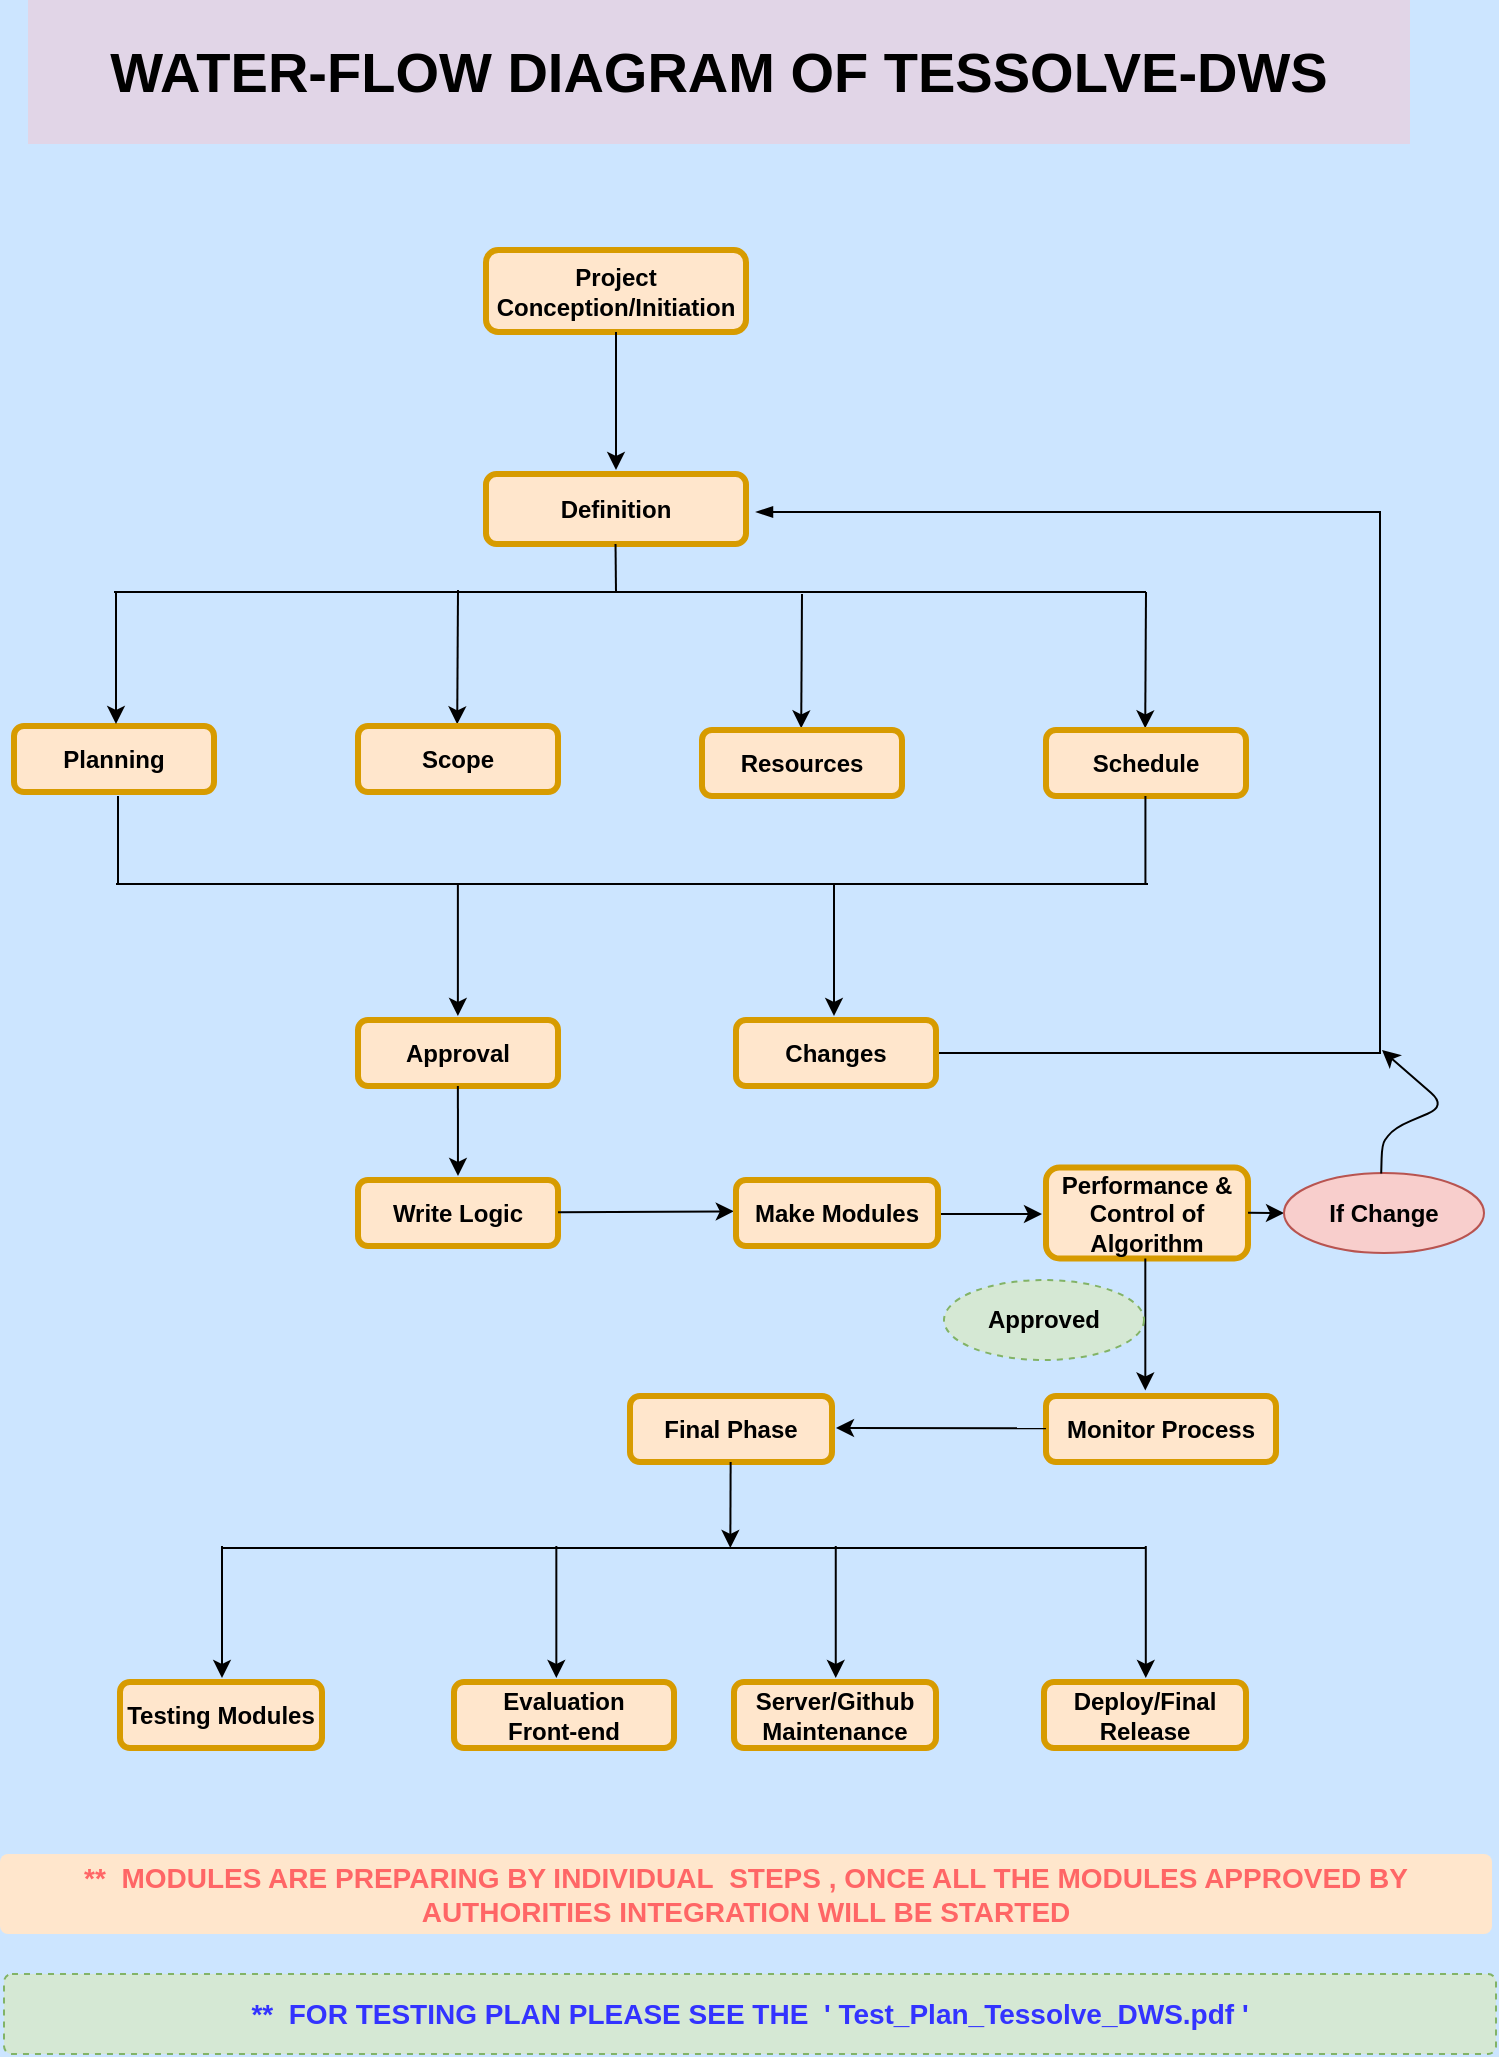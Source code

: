 <mxfile version="13.5.7" type="github">
  <diagram id="IgycJDAbuG2H0j5a_Ocz" name="Page-1">
    <mxGraphModel dx="1210" dy="541" grid="0" gridSize="10" guides="1" tooltips="1" connect="1" arrows="1" fold="1" page="1" pageScale="1" pageWidth="850" pageHeight="1100" background="#CCE5FF" math="0" shadow="0">
      <root>
        <mxCell id="0" />
        <mxCell id="1" parent="0" />
        <mxCell id="YBl8F8OCOd4iKIk8iAHg-1" value="Project Conception/Initiation" style="whiteSpace=wrap;align=center;verticalAlign=middle;fontStyle=1;strokeWidth=3;fillColor=#ffe6cc;strokeColor=#d79b00;shadow=0;sketch=0;rounded=1;" parent="1" vertex="1">
          <mxGeometry x="321" y="146" width="130" height="41" as="geometry" />
        </mxCell>
        <mxCell id="YBl8F8OCOd4iKIk8iAHg-2" value="" style="endArrow=classic;html=1;exitX=0.5;exitY=1;exitDx=0;exitDy=0;" parent="1" source="YBl8F8OCOd4iKIk8iAHg-1" edge="1">
          <mxGeometry width="50" height="50" relative="1" as="geometry">
            <mxPoint x="381" y="436" as="sourcePoint" />
            <mxPoint x="386" y="256" as="targetPoint" />
          </mxGeometry>
        </mxCell>
        <mxCell id="YBl8F8OCOd4iKIk8iAHg-3" value="Definition" style="whiteSpace=wrap;align=center;verticalAlign=middle;fontStyle=1;strokeWidth=3;fillColor=#ffe6cc;strokeColor=#d79b00;shadow=0;sketch=0;rounded=1;" parent="1" vertex="1">
          <mxGeometry x="321" y="258" width="130" height="35" as="geometry" />
        </mxCell>
        <mxCell id="YBl8F8OCOd4iKIk8iAHg-7" value="" style="endArrow=none;html=1;" parent="1" edge="1">
          <mxGeometry width="50" height="50" relative="1" as="geometry">
            <mxPoint x="135" y="317" as="sourcePoint" />
            <mxPoint x="651" y="317" as="targetPoint" />
          </mxGeometry>
        </mxCell>
        <mxCell id="YBl8F8OCOd4iKIk8iAHg-10" value="" style="endArrow=none;html=1;" parent="1" edge="1">
          <mxGeometry width="50" height="50" relative="1" as="geometry">
            <mxPoint x="386" y="317" as="sourcePoint" />
            <mxPoint x="385.76" y="293" as="targetPoint" />
          </mxGeometry>
        </mxCell>
        <mxCell id="YBl8F8OCOd4iKIk8iAHg-11" value="Planning" style="whiteSpace=wrap;align=center;verticalAlign=middle;fontStyle=1;strokeWidth=3;fillColor=#ffe6cc;strokeColor=#d79b00;shadow=0;sketch=0;rounded=1;" parent="1" vertex="1">
          <mxGeometry x="85" y="384" width="100" height="33" as="geometry" />
        </mxCell>
        <mxCell id="YBl8F8OCOd4iKIk8iAHg-12" value="" style="endArrow=classic;html=1;" parent="1" edge="1">
          <mxGeometry width="50" height="50" relative="1" as="geometry">
            <mxPoint x="136" y="317" as="sourcePoint" />
            <mxPoint x="136" y="383" as="targetPoint" />
          </mxGeometry>
        </mxCell>
        <mxCell id="YBl8F8OCOd4iKIk8iAHg-14" value="" style="endArrow=classic;html=1;entryX=0.496;entryY=-0.025;entryDx=0;entryDy=0;entryPerimeter=0;" parent="1" target="YBl8F8OCOd4iKIk8iAHg-15" edge="1">
          <mxGeometry width="50" height="50" relative="1" as="geometry">
            <mxPoint x="307" y="316" as="sourcePoint" />
            <mxPoint x="307" y="378" as="targetPoint" />
            <Array as="points" />
          </mxGeometry>
        </mxCell>
        <mxCell id="YBl8F8OCOd4iKIk8iAHg-15" value="Scope" style="whiteSpace=wrap;align=center;verticalAlign=middle;fontStyle=1;strokeWidth=3;fillColor=#ffe6cc;strokeColor=#d79b00;shadow=0;sketch=0;rounded=1;" parent="1" vertex="1">
          <mxGeometry x="257" y="384" width="100" height="33" as="geometry" />
        </mxCell>
        <mxCell id="YBl8F8OCOd4iKIk8iAHg-16" value="" style="endArrow=classic;html=1;entryX=0.496;entryY=-0.025;entryDx=0;entryDy=0;entryPerimeter=0;" parent="1" target="YBl8F8OCOd4iKIk8iAHg-17" edge="1">
          <mxGeometry width="50" height="50" relative="1" as="geometry">
            <mxPoint x="479" y="318" as="sourcePoint" />
            <mxPoint x="479" y="380" as="targetPoint" />
            <Array as="points" />
          </mxGeometry>
        </mxCell>
        <mxCell id="YBl8F8OCOd4iKIk8iAHg-17" value="Resources" style="whiteSpace=wrap;align=center;verticalAlign=middle;fontStyle=1;strokeWidth=3;fillColor=#ffe6cc;strokeColor=#d79b00;shadow=0;sketch=0;rounded=1;" parent="1" vertex="1">
          <mxGeometry x="429" y="386" width="100" height="33" as="geometry" />
        </mxCell>
        <mxCell id="YBl8F8OCOd4iKIk8iAHg-18" value="" style="endArrow=classic;html=1;entryX=0.496;entryY=-0.025;entryDx=0;entryDy=0;entryPerimeter=0;" parent="1" target="YBl8F8OCOd4iKIk8iAHg-19" edge="1">
          <mxGeometry width="50" height="50" relative="1" as="geometry">
            <mxPoint x="651" y="317" as="sourcePoint" />
            <mxPoint x="651" y="380" as="targetPoint" />
            <Array as="points" />
          </mxGeometry>
        </mxCell>
        <mxCell id="YBl8F8OCOd4iKIk8iAHg-19" value="Schedule" style="whiteSpace=wrap;align=center;verticalAlign=middle;fontStyle=1;strokeWidth=3;fillColor=#ffe6cc;strokeColor=#d79b00;shadow=0;sketch=0;rounded=1;" parent="1" vertex="1">
          <mxGeometry x="601" y="386" width="100" height="33" as="geometry" />
        </mxCell>
        <mxCell id="YBl8F8OCOd4iKIk8iAHg-20" value="" style="endArrow=none;html=1;" parent="1" edge="1">
          <mxGeometry width="50" height="50" relative="1" as="geometry">
            <mxPoint x="136" y="463" as="sourcePoint" />
            <mxPoint x="652" y="463" as="targetPoint" />
          </mxGeometry>
        </mxCell>
        <mxCell id="YBl8F8OCOd4iKIk8iAHg-24" value="" style="endArrow=none;html=1;" parent="1" edge="1">
          <mxGeometry width="50" height="50" relative="1" as="geometry">
            <mxPoint x="137" y="463" as="sourcePoint" />
            <mxPoint x="137" y="419" as="targetPoint" />
          </mxGeometry>
        </mxCell>
        <mxCell id="YBl8F8OCOd4iKIk8iAHg-25" value="" style="endArrow=none;html=1;" parent="1" edge="1">
          <mxGeometry width="50" height="50" relative="1" as="geometry">
            <mxPoint x="650.71" y="463" as="sourcePoint" />
            <mxPoint x="650.71" y="419" as="targetPoint" />
          </mxGeometry>
        </mxCell>
        <mxCell id="YBl8F8OCOd4iKIk8iAHg-26" value="" style="endArrow=classic;html=1;" parent="1" edge="1">
          <mxGeometry width="50" height="50" relative="1" as="geometry">
            <mxPoint x="306.94" y="463" as="sourcePoint" />
            <mxPoint x="306.94" y="529" as="targetPoint" />
          </mxGeometry>
        </mxCell>
        <mxCell id="YBl8F8OCOd4iKIk8iAHg-28" value="" style="endArrow=classic;html=1;" parent="1" edge="1">
          <mxGeometry width="50" height="50" relative="1" as="geometry">
            <mxPoint x="495" y="463" as="sourcePoint" />
            <mxPoint x="495" y="529" as="targetPoint" />
          </mxGeometry>
        </mxCell>
        <mxCell id="YBl8F8OCOd4iKIk8iAHg-29" value="Approval" style="whiteSpace=wrap;align=center;verticalAlign=middle;fontStyle=1;strokeWidth=3;fillColor=#ffe6cc;strokeColor=#d79b00;shadow=0;sketch=0;rounded=1;" parent="1" vertex="1">
          <mxGeometry x="257" y="531" width="100" height="33" as="geometry" />
        </mxCell>
        <mxCell id="YBl8F8OCOd4iKIk8iAHg-33" style="edgeStyle=orthogonalEdgeStyle;rounded=0;orthogonalLoop=1;jettySize=auto;html=1;endArrow=blockThin;endFill=1;" parent="1" source="YBl8F8OCOd4iKIk8iAHg-30" edge="1">
          <mxGeometry relative="1" as="geometry">
            <mxPoint x="456" y="277" as="targetPoint" />
            <Array as="points">
              <mxPoint x="768" y="548" />
              <mxPoint x="768" y="277" />
            </Array>
          </mxGeometry>
        </mxCell>
        <mxCell id="YBl8F8OCOd4iKIk8iAHg-30" value="Changes" style="whiteSpace=wrap;align=center;verticalAlign=middle;fontStyle=1;strokeWidth=3;fillColor=#ffe6cc;strokeColor=#d79b00;shadow=0;sketch=0;rounded=1;" parent="1" vertex="1">
          <mxGeometry x="446" y="531" width="100" height="33" as="geometry" />
        </mxCell>
        <mxCell id="YBl8F8OCOd4iKIk8iAHg-36" value="" style="endArrow=classic;html=1;" parent="1" edge="1">
          <mxGeometry width="50" height="50" relative="1" as="geometry">
            <mxPoint x="306.94" y="564" as="sourcePoint" />
            <mxPoint x="307" y="609" as="targetPoint" />
          </mxGeometry>
        </mxCell>
        <mxCell id="YBl8F8OCOd4iKIk8iAHg-37" value="Write Logic" style="whiteSpace=wrap;align=center;verticalAlign=middle;fontStyle=1;strokeWidth=3;fillColor=#ffe6cc;strokeColor=#d79b00;shadow=0;sketch=0;rounded=1;" parent="1" vertex="1">
          <mxGeometry x="257" y="611" width="100" height="33" as="geometry" />
        </mxCell>
        <mxCell id="YBl8F8OCOd4iKIk8iAHg-38" value="" style="endArrow=classic;html=1;entryX=-0.011;entryY=0.475;entryDx=0;entryDy=0;entryPerimeter=0;" parent="1" target="YBl8F8OCOd4iKIk8iAHg-39" edge="1">
          <mxGeometry width="50" height="50" relative="1" as="geometry">
            <mxPoint x="357.0" y="627.07" as="sourcePoint" />
            <mxPoint x="442" y="627" as="targetPoint" />
          </mxGeometry>
        </mxCell>
        <mxCell id="2uemejzmxKgP9Mn-GlAN-6" value="" style="edgeStyle=orthogonalEdgeStyle;rounded=0;orthogonalLoop=1;jettySize=auto;html=1;" edge="1" parent="1" source="YBl8F8OCOd4iKIk8iAHg-39">
          <mxGeometry relative="1" as="geometry">
            <mxPoint x="599" y="628" as="targetPoint" />
            <Array as="points">
              <mxPoint x="573" y="628" />
            </Array>
          </mxGeometry>
        </mxCell>
        <mxCell id="YBl8F8OCOd4iKIk8iAHg-39" value="Make Modules" style="whiteSpace=wrap;align=center;verticalAlign=middle;fontStyle=1;strokeWidth=3;fillColor=#ffe6cc;strokeColor=#d79b00;shadow=0;sketch=0;rounded=1;" parent="1" vertex="1">
          <mxGeometry x="446" y="611" width="101" height="33" as="geometry" />
        </mxCell>
        <mxCell id="2uemejzmxKgP9Mn-GlAN-1" value="Performance &amp; Control of Algorithm" style="whiteSpace=wrap;align=center;verticalAlign=middle;fontStyle=1;strokeWidth=3;fillColor=#ffe6cc;strokeColor=#d79b00;shadow=0;sketch=0;rounded=1;" vertex="1" parent="1">
          <mxGeometry x="601" y="604.75" width="101" height="45.5" as="geometry" />
        </mxCell>
        <mxCell id="2uemejzmxKgP9Mn-GlAN-3" value="" style="endArrow=classic;html=1;" edge="1" parent="1">
          <mxGeometry width="50" height="50" relative="1" as="geometry">
            <mxPoint x="650.66" y="650.25" as="sourcePoint" />
            <mxPoint x="650.66" y="716.25" as="targetPoint" />
          </mxGeometry>
        </mxCell>
        <mxCell id="2uemejzmxKgP9Mn-GlAN-4" value="Monitor Process" style="whiteSpace=wrap;align=center;verticalAlign=middle;fontStyle=1;strokeWidth=3;fillColor=#ffe6cc;strokeColor=#d79b00;shadow=0;sketch=0;rounded=1;" vertex="1" parent="1">
          <mxGeometry x="601" y="719" width="115" height="33" as="geometry" />
        </mxCell>
        <mxCell id="2uemejzmxKgP9Mn-GlAN-9" value="" style="endArrow=classic;html=1;entryX=0;entryY=0.5;entryDx=0;entryDy=0;" edge="1" parent="1" target="2uemejzmxKgP9Mn-GlAN-10">
          <mxGeometry width="50" height="50" relative="1" as="geometry">
            <mxPoint x="702" y="627.4" as="sourcePoint" />
            <mxPoint x="718" y="628" as="targetPoint" />
          </mxGeometry>
        </mxCell>
        <mxCell id="2uemejzmxKgP9Mn-GlAN-10" value="If Change" style="ellipse;whiteSpace=wrap;html=1;align=center;fontStyle=1;fillColor=#f8cecc;strokeColor=#b85450;" vertex="1" parent="1">
          <mxGeometry x="720" y="607.5" width="100" height="40" as="geometry" />
        </mxCell>
        <mxCell id="2uemejzmxKgP9Mn-GlAN-11" value="" style="endArrow=none;html=1;entryX=0.486;entryY=0.006;entryDx=0;entryDy=0;entryPerimeter=0;endFill=0;startArrow=classic;startFill=1;" edge="1" parent="1" target="2uemejzmxKgP9Mn-GlAN-10">
          <mxGeometry width="50" height="50" relative="1" as="geometry">
            <mxPoint x="769" y="546" as="sourcePoint" />
            <mxPoint x="768" y="605" as="targetPoint" />
            <Array as="points">
              <mxPoint x="801" y="574" />
              <mxPoint x="775" y="585" />
              <mxPoint x="769" y="593" />
            </Array>
          </mxGeometry>
        </mxCell>
        <mxCell id="2uemejzmxKgP9Mn-GlAN-13" value="" style="endArrow=none;html=1;entryX=-0.011;entryY=0.475;entryDx=0;entryDy=0;entryPerimeter=0;endFill=0;startArrow=classic;startFill=1;" edge="1" parent="1">
          <mxGeometry width="50" height="50" relative="1" as="geometry">
            <mxPoint x="496" y="735" as="sourcePoint" />
            <mxPoint x="600.999" y="735.085" as="targetPoint" />
          </mxGeometry>
        </mxCell>
        <mxCell id="2uemejzmxKgP9Mn-GlAN-16" value="Final Phase" style="whiteSpace=wrap;align=center;verticalAlign=middle;fontStyle=1;strokeWidth=3;fillColor=#ffe6cc;strokeColor=#d79b00;shadow=0;sketch=0;rounded=1;" vertex="1" parent="1">
          <mxGeometry x="393" y="719" width="101" height="33" as="geometry" />
        </mxCell>
        <mxCell id="2uemejzmxKgP9Mn-GlAN-17" value="" style="endArrow=none;html=1;" edge="1" parent="1">
          <mxGeometry width="50" height="50" relative="1" as="geometry">
            <mxPoint x="189" y="795" as="sourcePoint" />
            <mxPoint x="651" y="795" as="targetPoint" />
          </mxGeometry>
        </mxCell>
        <mxCell id="2uemejzmxKgP9Mn-GlAN-18" value="" style="endArrow=classic;html=1;" edge="1" parent="1">
          <mxGeometry width="50" height="50" relative="1" as="geometry">
            <mxPoint x="189" y="794" as="sourcePoint" />
            <mxPoint x="189.0" y="860" as="targetPoint" />
          </mxGeometry>
        </mxCell>
        <mxCell id="2uemejzmxKgP9Mn-GlAN-19" value="Testing Modules" style="whiteSpace=wrap;align=center;verticalAlign=middle;fontStyle=1;strokeWidth=3;fillColor=#ffe6cc;strokeColor=#d79b00;shadow=0;sketch=0;rounded=1;" vertex="1" parent="1">
          <mxGeometry x="138" y="862" width="101" height="33" as="geometry" />
        </mxCell>
        <mxCell id="2uemejzmxKgP9Mn-GlAN-20" value="Approved" style="ellipse;whiteSpace=wrap;html=1;align=center;fontStyle=1;fillColor=#d5e8d4;strokeColor=#82b366;dashed=1;" vertex="1" parent="1">
          <mxGeometry x="550" y="661" width="100" height="40" as="geometry" />
        </mxCell>
        <mxCell id="2uemejzmxKgP9Mn-GlAN-23" value="" style="endArrow=classic;html=1;" edge="1" parent="1">
          <mxGeometry width="50" height="50" relative="1" as="geometry">
            <mxPoint x="443.32" y="752" as="sourcePoint" />
            <mxPoint x="443.16" y="795" as="targetPoint" />
          </mxGeometry>
        </mxCell>
        <mxCell id="2uemejzmxKgP9Mn-GlAN-24" value="" style="endArrow=classic;html=1;" edge="1" parent="1">
          <mxGeometry width="50" height="50" relative="1" as="geometry">
            <mxPoint x="356.17" y="794" as="sourcePoint" />
            <mxPoint x="356.17" y="860" as="targetPoint" />
          </mxGeometry>
        </mxCell>
        <mxCell id="2uemejzmxKgP9Mn-GlAN-25" value="Evaluation &#xa;Front-end" style="whiteSpace=wrap;align=center;verticalAlign=middle;fontStyle=1;strokeWidth=3;fillColor=#ffe6cc;strokeColor=#d79b00;shadow=0;sketch=0;rounded=1;" vertex="1" parent="1">
          <mxGeometry x="305" y="862" width="110" height="33" as="geometry" />
        </mxCell>
        <mxCell id="2uemejzmxKgP9Mn-GlAN-26" value="" style="endArrow=classic;html=1;" edge="1" parent="1">
          <mxGeometry width="50" height="50" relative="1" as="geometry">
            <mxPoint x="495.88" y="794" as="sourcePoint" />
            <mxPoint x="495.88" y="860" as="targetPoint" />
          </mxGeometry>
        </mxCell>
        <mxCell id="2uemejzmxKgP9Mn-GlAN-27" value="Server/Github Maintenance" style="whiteSpace=wrap;align=center;verticalAlign=middle;fontStyle=1;strokeWidth=3;fillColor=#ffe6cc;strokeColor=#d79b00;shadow=0;sketch=0;rounded=1;" vertex="1" parent="1">
          <mxGeometry x="445" y="862" width="101" height="33" as="geometry" />
        </mxCell>
        <mxCell id="2uemejzmxKgP9Mn-GlAN-28" value="" style="endArrow=classic;html=1;" edge="1" parent="1">
          <mxGeometry width="50" height="50" relative="1" as="geometry">
            <mxPoint x="650.9" y="794" as="sourcePoint" />
            <mxPoint x="650.9" y="860" as="targetPoint" />
          </mxGeometry>
        </mxCell>
        <mxCell id="2uemejzmxKgP9Mn-GlAN-29" value="Deploy/Final Release" style="whiteSpace=wrap;align=center;verticalAlign=middle;fontStyle=1;strokeWidth=3;fillColor=#ffe6cc;strokeColor=#d79b00;shadow=0;sketch=0;rounded=1;" vertex="1" parent="1">
          <mxGeometry x="600" y="862" width="101" height="33" as="geometry" />
        </mxCell>
        <mxCell id="2uemejzmxKgP9Mn-GlAN-30" value="&lt;b&gt;&lt;font style=&quot;font-size: 14px&quot; color=&quot;#ff6666&quot;&gt;**&amp;nbsp; MODULES ARE PREPARING BY INDIVIDUAL&amp;nbsp; STEPS , ONCE ALL THE MODULES APPROVED BY AUTHORITIES INTEGRATION WILL BE STARTED&lt;/font&gt;&lt;/b&gt;" style="rounded=1;arcSize=10;whiteSpace=wrap;html=1;align=center;dashed=1;strokeColor=none;fillColor=#FFE6CC;" vertex="1" parent="1">
          <mxGeometry x="78" y="948" width="746" height="40" as="geometry" />
        </mxCell>
        <mxCell id="2uemejzmxKgP9Mn-GlAN-33" value="WATER-FLOW DIAGRAM OF TESSOLVE-DWS" style="whiteSpace=wrap;html=1;align=center;dashed=1;fillColor=#e1d5e7;strokeColor=none;fontSize=28;fontStyle=1" vertex="1" parent="1">
          <mxGeometry x="92" y="21" width="691" height="72" as="geometry" />
        </mxCell>
        <mxCell id="2uemejzmxKgP9Mn-GlAN-35" value="&lt;font color=&quot;#3333ff&quot;&gt;&lt;b&gt;&lt;font style=&quot;font-size: 14px&quot;&gt;**&amp;nbsp; FOR TESTING PLAN PLEASE SEE THE&amp;nbsp; &#39;&amp;nbsp;&lt;/font&gt;&lt;/b&gt;&lt;span style=&quot;font-size: 14px&quot;&gt;&lt;b&gt;Test_Plan_Tessolve_DWS.pdf &#39;&lt;/b&gt;&lt;/span&gt;&lt;/font&gt;" style="rounded=1;arcSize=10;whiteSpace=wrap;html=1;align=center;dashed=1;strokeColor=#82b366;fillColor=#d5e8d4;" vertex="1" parent="1">
          <mxGeometry x="80" y="1008" width="746" height="40" as="geometry" />
        </mxCell>
      </root>
    </mxGraphModel>
  </diagram>
</mxfile>
